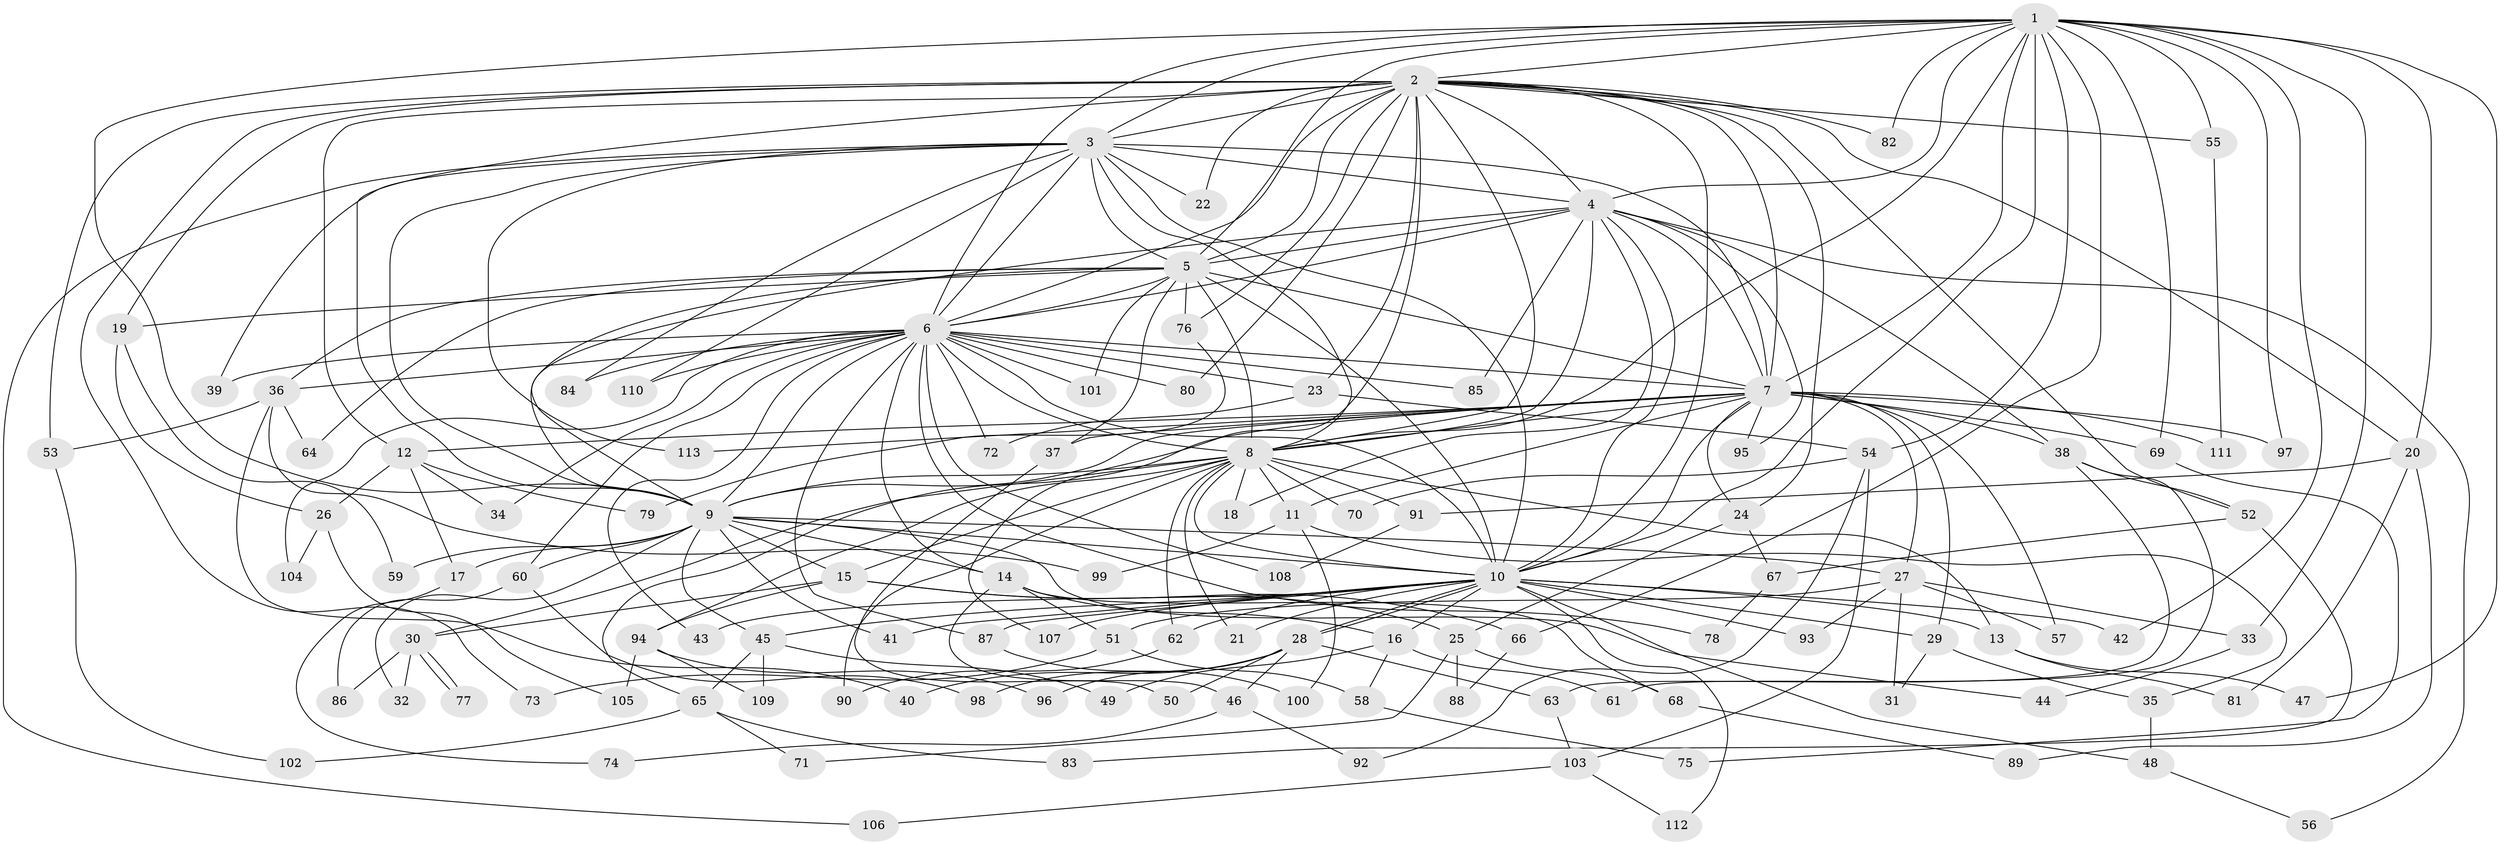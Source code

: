 // coarse degree distribution, {22: 0.017543859649122806, 14: 0.03508771929824561, 10: 0.017543859649122806, 21: 0.017543859649122806, 11: 0.017543859649122806, 15: 0.017543859649122806, 6: 0.07017543859649122, 20: 0.017543859649122806, 5: 0.12280701754385964, 7: 0.07017543859649122, 3: 0.08771929824561403, 4: 0.07017543859649122, 8: 0.017543859649122806, 2: 0.40350877192982454, 1: 0.017543859649122806}
// Generated by graph-tools (version 1.1) at 2025/49/03/04/25 22:49:54]
// undirected, 113 vertices, 251 edges
graph export_dot {
  node [color=gray90,style=filled];
  1;
  2;
  3;
  4;
  5;
  6;
  7;
  8;
  9;
  10;
  11;
  12;
  13;
  14;
  15;
  16;
  17;
  18;
  19;
  20;
  21;
  22;
  23;
  24;
  25;
  26;
  27;
  28;
  29;
  30;
  31;
  32;
  33;
  34;
  35;
  36;
  37;
  38;
  39;
  40;
  41;
  42;
  43;
  44;
  45;
  46;
  47;
  48;
  49;
  50;
  51;
  52;
  53;
  54;
  55;
  56;
  57;
  58;
  59;
  60;
  61;
  62;
  63;
  64;
  65;
  66;
  67;
  68;
  69;
  70;
  71;
  72;
  73;
  74;
  75;
  76;
  77;
  78;
  79;
  80;
  81;
  82;
  83;
  84;
  85;
  86;
  87;
  88;
  89;
  90;
  91;
  92;
  93;
  94;
  95;
  96;
  97;
  98;
  99;
  100;
  101;
  102;
  103;
  104;
  105;
  106;
  107;
  108;
  109;
  110;
  111;
  112;
  113;
  1 -- 2;
  1 -- 3;
  1 -- 4;
  1 -- 5;
  1 -- 6;
  1 -- 7;
  1 -- 8;
  1 -- 9;
  1 -- 10;
  1 -- 20;
  1 -- 33;
  1 -- 42;
  1 -- 47;
  1 -- 54;
  1 -- 55;
  1 -- 66;
  1 -- 69;
  1 -- 82;
  1 -- 97;
  2 -- 3;
  2 -- 4;
  2 -- 5;
  2 -- 6;
  2 -- 7;
  2 -- 8;
  2 -- 9;
  2 -- 10;
  2 -- 12;
  2 -- 19;
  2 -- 20;
  2 -- 22;
  2 -- 23;
  2 -- 24;
  2 -- 52;
  2 -- 53;
  2 -- 55;
  2 -- 73;
  2 -- 76;
  2 -- 80;
  2 -- 82;
  2 -- 107;
  3 -- 4;
  3 -- 5;
  3 -- 6;
  3 -- 7;
  3 -- 8;
  3 -- 9;
  3 -- 10;
  3 -- 22;
  3 -- 39;
  3 -- 84;
  3 -- 106;
  3 -- 110;
  3 -- 113;
  4 -- 5;
  4 -- 6;
  4 -- 7;
  4 -- 8;
  4 -- 9;
  4 -- 10;
  4 -- 18;
  4 -- 38;
  4 -- 56;
  4 -- 85;
  4 -- 95;
  5 -- 6;
  5 -- 7;
  5 -- 8;
  5 -- 9;
  5 -- 10;
  5 -- 19;
  5 -- 36;
  5 -- 37;
  5 -- 64;
  5 -- 76;
  5 -- 101;
  6 -- 7;
  6 -- 8;
  6 -- 9;
  6 -- 10;
  6 -- 14;
  6 -- 23;
  6 -- 34;
  6 -- 36;
  6 -- 39;
  6 -- 43;
  6 -- 60;
  6 -- 72;
  6 -- 78;
  6 -- 80;
  6 -- 84;
  6 -- 85;
  6 -- 87;
  6 -- 101;
  6 -- 104;
  6 -- 108;
  6 -- 110;
  7 -- 8;
  7 -- 9;
  7 -- 10;
  7 -- 11;
  7 -- 12;
  7 -- 24;
  7 -- 27;
  7 -- 29;
  7 -- 37;
  7 -- 38;
  7 -- 57;
  7 -- 65;
  7 -- 69;
  7 -- 95;
  7 -- 97;
  7 -- 111;
  7 -- 113;
  8 -- 9;
  8 -- 10;
  8 -- 11;
  8 -- 13;
  8 -- 15;
  8 -- 18;
  8 -- 21;
  8 -- 30;
  8 -- 62;
  8 -- 70;
  8 -- 90;
  8 -- 91;
  8 -- 94;
  9 -- 10;
  9 -- 14;
  9 -- 15;
  9 -- 17;
  9 -- 27;
  9 -- 32;
  9 -- 41;
  9 -- 44;
  9 -- 45;
  9 -- 59;
  9 -- 60;
  10 -- 13;
  10 -- 16;
  10 -- 21;
  10 -- 28;
  10 -- 28;
  10 -- 29;
  10 -- 41;
  10 -- 42;
  10 -- 43;
  10 -- 45;
  10 -- 48;
  10 -- 62;
  10 -- 87;
  10 -- 93;
  10 -- 107;
  10 -- 112;
  11 -- 35;
  11 -- 99;
  11 -- 100;
  12 -- 17;
  12 -- 26;
  12 -- 34;
  12 -- 79;
  13 -- 47;
  13 -- 81;
  14 -- 16;
  14 -- 46;
  14 -- 51;
  14 -- 68;
  15 -- 25;
  15 -- 30;
  15 -- 66;
  15 -- 94;
  16 -- 49;
  16 -- 58;
  16 -- 61;
  17 -- 74;
  19 -- 26;
  19 -- 59;
  20 -- 81;
  20 -- 89;
  20 -- 91;
  23 -- 54;
  23 -- 72;
  24 -- 25;
  24 -- 67;
  25 -- 68;
  25 -- 71;
  25 -- 88;
  26 -- 104;
  26 -- 105;
  27 -- 31;
  27 -- 33;
  27 -- 51;
  27 -- 57;
  27 -- 93;
  28 -- 40;
  28 -- 46;
  28 -- 50;
  28 -- 63;
  28 -- 96;
  28 -- 98;
  29 -- 31;
  29 -- 35;
  30 -- 32;
  30 -- 77;
  30 -- 77;
  30 -- 86;
  33 -- 44;
  35 -- 48;
  36 -- 40;
  36 -- 53;
  36 -- 64;
  36 -- 99;
  37 -- 50;
  38 -- 52;
  38 -- 61;
  38 -- 63;
  45 -- 49;
  45 -- 65;
  45 -- 109;
  46 -- 74;
  46 -- 92;
  48 -- 56;
  51 -- 58;
  51 -- 73;
  52 -- 67;
  52 -- 83;
  53 -- 102;
  54 -- 70;
  54 -- 92;
  54 -- 103;
  55 -- 111;
  58 -- 75;
  60 -- 86;
  60 -- 98;
  62 -- 90;
  63 -- 103;
  65 -- 71;
  65 -- 83;
  65 -- 102;
  66 -- 88;
  67 -- 78;
  68 -- 89;
  69 -- 75;
  76 -- 79;
  87 -- 100;
  91 -- 108;
  94 -- 96;
  94 -- 105;
  94 -- 109;
  103 -- 106;
  103 -- 112;
}
